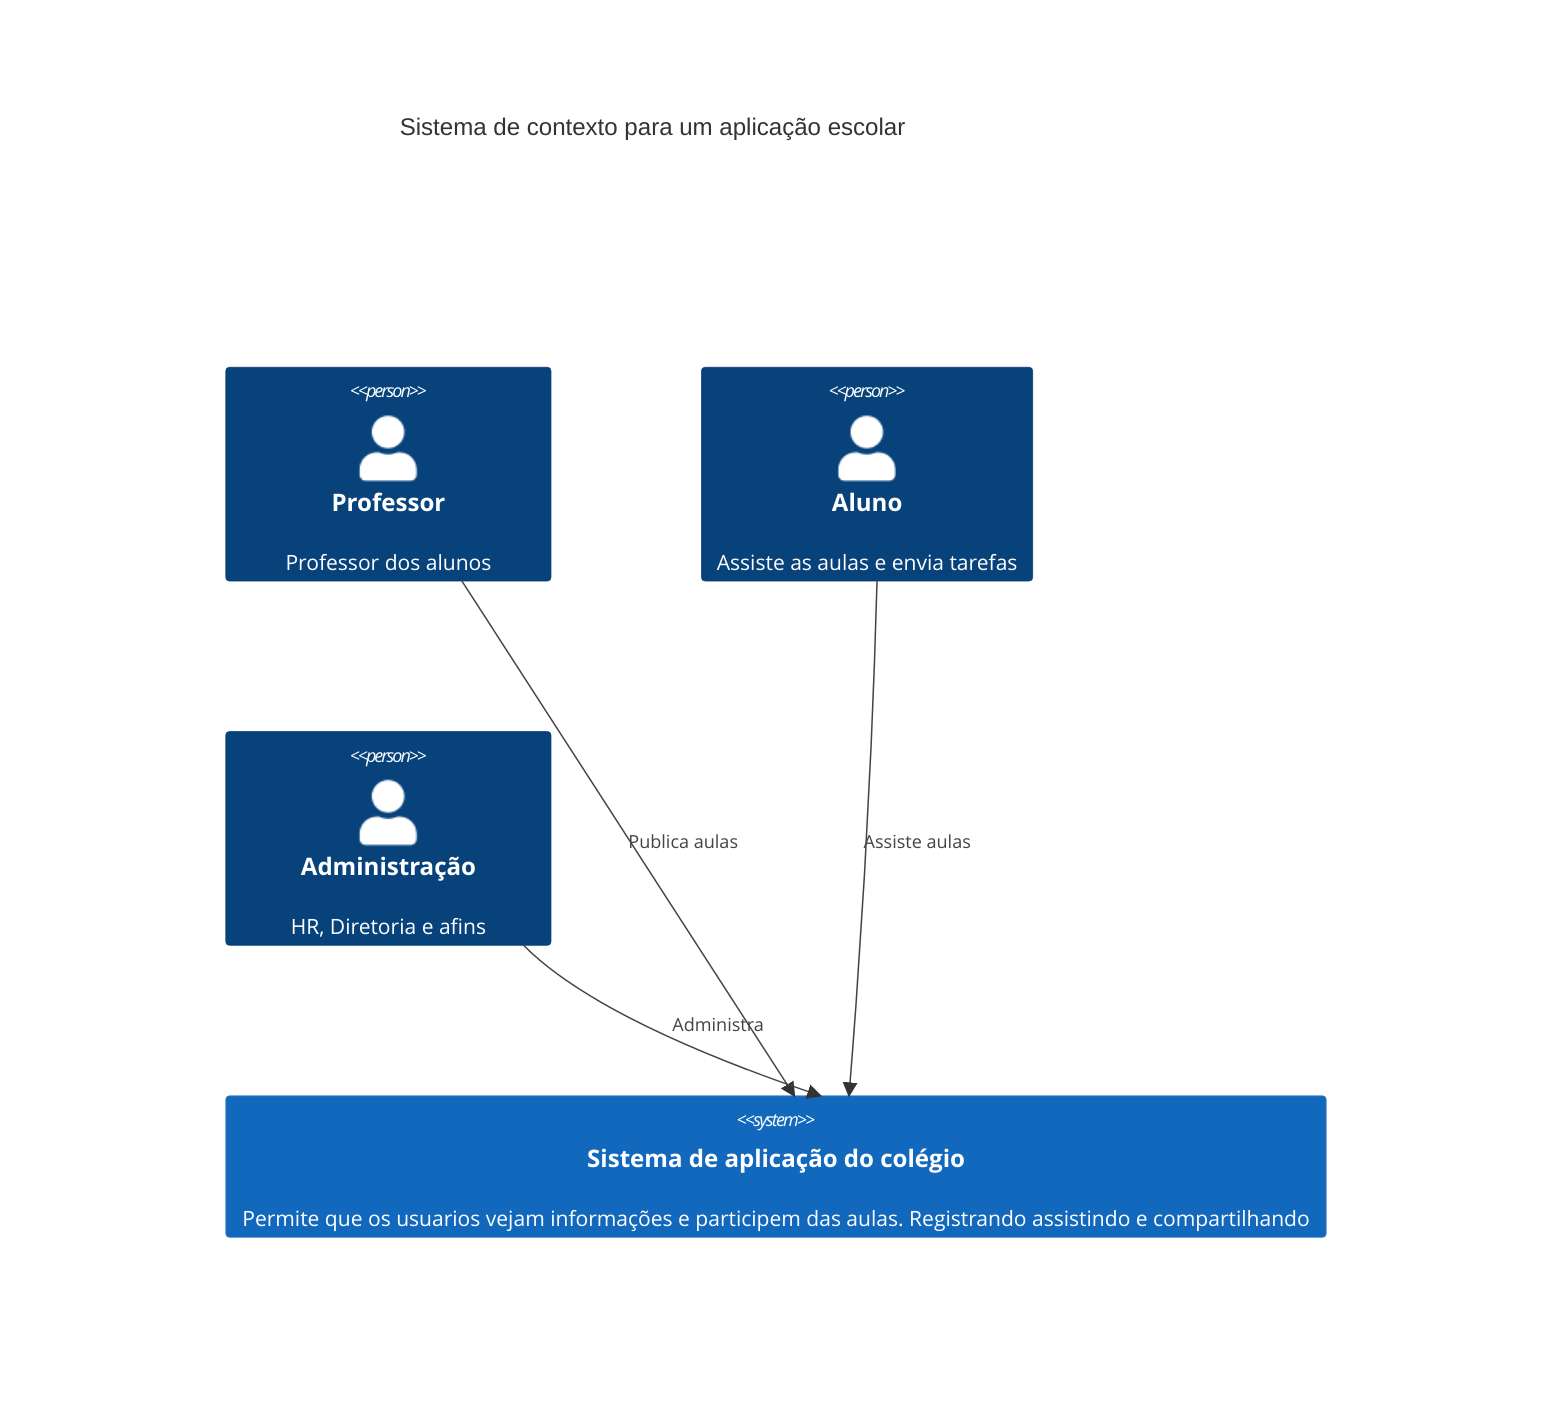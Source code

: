 C4Context
title Sistema de contexto para um aplicação escolar

Person(Professor, "Professor", "Professor dos alunos")
Person(Aluno, "Aluno","Assiste as aulas e envia tarefas")
Person(Administracao, "Administração", "HR, Diretoria e afins")
System(Sistema, "Sistema de aplicação do colégio", "Permite que os usuarios vejam informações e participem das aulas. Registrando assistindo e compartilhando")

Rel("Professor", "Sistema", "Publica aulas")
Rel("Aluno", "Sistema", "Assiste aulas")
Rel("Administracao", "Sistema", "Administra")